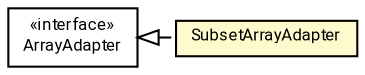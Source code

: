 #!/usr/local/bin/dot
#
# Class diagram 
# Generated by UMLGraph version R5_7_2-60-g0e99a6 (http://www.spinellis.gr/umlgraph/)
#

digraph G {
	graph [fontnames="svg"]
	edge [fontname="Roboto",fontsize=7,labelfontname="Roboto",labelfontsize=7,color="black"];
	node [fontname="Roboto",fontcolor="black",fontsize=8,shape=plaintext,margin=0,width=0,height=0];
	nodesep=0.15;
	ranksep=0.25;
	rankdir=LR;
	// de.lmu.ifi.dbs.elki.utilities.datastructures.arraylike.ArrayAdapter<T, A>
	c10085604 [label=<<table title="de.lmu.ifi.dbs.elki.utilities.datastructures.arraylike.ArrayAdapter" border="0" cellborder="1" cellspacing="0" cellpadding="2" href="ArrayAdapter.html" target="_parent">
		<tr><td><table border="0" cellspacing="0" cellpadding="1">
		<tr><td align="center" balign="center"> &#171;interface&#187; </td></tr>
		<tr><td align="center" balign="center"> <font face="Roboto">ArrayAdapter</font> </td></tr>
		</table></td></tr>
		</table>>, URL="ArrayAdapter.html"];
	// de.lmu.ifi.dbs.elki.utilities.datastructures.arraylike.SubsetArrayAdapter<T, A>
	c10085610 [label=<<table title="de.lmu.ifi.dbs.elki.utilities.datastructures.arraylike.SubsetArrayAdapter" border="0" cellborder="1" cellspacing="0" cellpadding="2" bgcolor="lemonChiffon" href="SubsetArrayAdapter.html" target="_parent">
		<tr><td><table border="0" cellspacing="0" cellpadding="1">
		<tr><td align="center" balign="center"> <font face="Roboto">SubsetArrayAdapter</font> </td></tr>
		</table></td></tr>
		</table>>, URL="SubsetArrayAdapter.html"];
	// de.lmu.ifi.dbs.elki.utilities.datastructures.arraylike.SubsetArrayAdapter<T, A> implements de.lmu.ifi.dbs.elki.utilities.datastructures.arraylike.ArrayAdapter<T, A>
	c10085604 -> c10085610 [arrowtail=empty,style=dashed,dir=back,weight=9];
}

